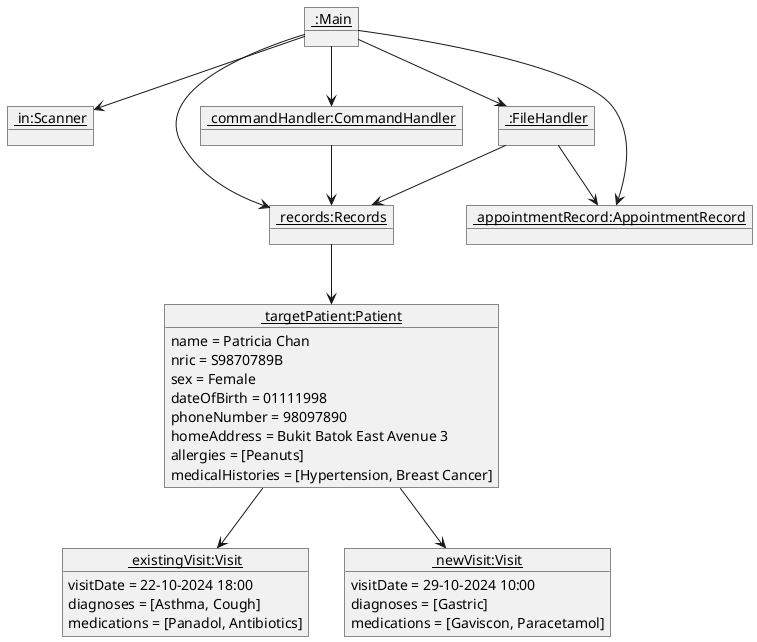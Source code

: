 @startuml
'https://plantuml.com/object-diagram

object "<u> :Main</u>" as Main
object "<u> in:Scanner</u>" as Scanner
object "<u> records:Records</u>" as Records
object "<u> appointmentRecord:AppointmentRecord</u>" as AppointmentRecord
object "<u> :FileHandler</u>" as FileHandler
object "<u> commandHandler:CommandHandler</u>" as CommandHandler

object "<u> targetPatient:Patient</u>" as Patient {
name = Patricia Chan
nric = S9870789B
sex = Female
dateOfBirth = 01111998
phoneNumber = 98097890
homeAddress = Bukit Batok East Avenue 3
allergies = [Peanuts]
medicalHistories = [Hypertension, Breast Cancer]
}

object "<u> existingVisit:Visit</u>" as Visit1 {
visitDate = 22-10-2024 18:00
diagnoses = [Asthma, Cough]
medications = [Panadol, Antibiotics]
}

object "<u> newVisit:Visit</u>" as Visit2 {
visitDate = 29-10-2024 10:00
diagnoses = [Gastric]
medications = [Gaviscon, Paracetamol]
}

Main --> Scanner
Main --> Records
Main --> AppointmentRecord
Main --> FileHandler
Main --> CommandHandler
Patient --> Visit1
Patient --> Visit2
CommandHandler --> Records
Records --> Patient
FileHandler --> Records
FileHandler --> AppointmentRecord

@enduml